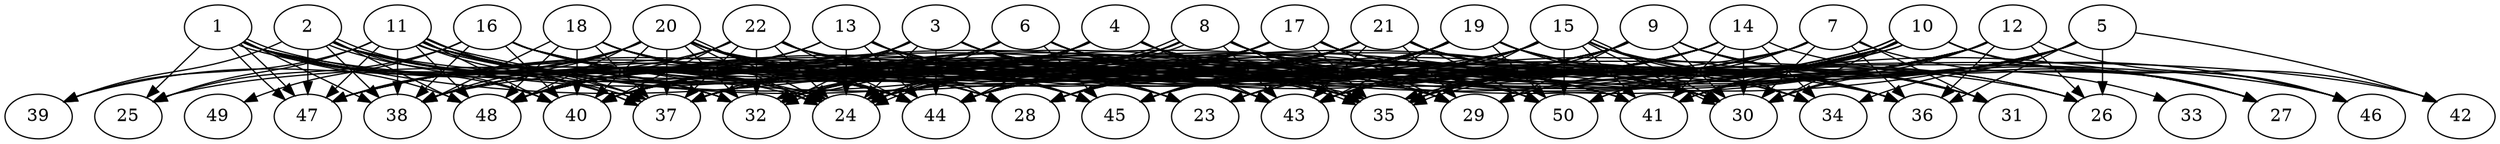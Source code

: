 // DAG automatically generated by daggen at Thu Oct  3 14:07:56 2019
// ./daggen --dot -n 50 --ccr 0.3 --fat 0.9 --regular 0.5 --density 0.9 --mindata 5242880 --maxdata 52428800 
digraph G {
  1 [size="88214187", alpha="0.17", expect_size="26464256"] 
  1 -> 24 [size ="26464256"]
  1 -> 24 [size ="26464256"]
  1 -> 25 [size ="26464256"]
  1 -> 26 [size ="26464256"]
  1 -> 32 [size ="26464256"]
  1 -> 37 [size ="26464256"]
  1 -> 38 [size ="26464256"]
  1 -> 40 [size ="26464256"]
  1 -> 44 [size ="26464256"]
  1 -> 47 [size ="26464256"]
  1 -> 47 [size ="26464256"]
  1 -> 48 [size ="26464256"]
  1 -> 50 [size ="26464256"]
  2 [size="134618453", alpha="0.10", expect_size="40385536"] 
  2 -> 23 [size ="40385536"]
  2 -> 32 [size ="40385536"]
  2 -> 35 [size ="40385536"]
  2 -> 36 [size ="40385536"]
  2 -> 37 [size ="40385536"]
  2 -> 37 [size ="40385536"]
  2 -> 38 [size ="40385536"]
  2 -> 39 [size ="40385536"]
  2 -> 40 [size ="40385536"]
  2 -> 44 [size ="40385536"]
  2 -> 47 [size ="40385536"]
  2 -> 48 [size ="40385536"]
  3 [size="142987947", alpha="0.15", expect_size="42896384"] 
  3 -> 23 [size ="42896384"]
  3 -> 24 [size ="42896384"]
  3 -> 29 [size ="42896384"]
  3 -> 30 [size ="42896384"]
  3 -> 32 [size ="42896384"]
  3 -> 34 [size ="42896384"]
  3 -> 35 [size ="42896384"]
  3 -> 37 [size ="42896384"]
  3 -> 38 [size ="42896384"]
  3 -> 40 [size ="42896384"]
  3 -> 43 [size ="42896384"]
  3 -> 44 [size ="42896384"]
  3 -> 48 [size ="42896384"]
  4 [size="46462293", alpha="0.09", expect_size="13938688"] 
  4 -> 24 [size ="13938688"]
  4 -> 30 [size ="13938688"]
  4 -> 32 [size ="13938688"]
  4 -> 34 [size ="13938688"]
  4 -> 35 [size ="13938688"]
  4 -> 38 [size ="13938688"]
  4 -> 40 [size ="13938688"]
  4 -> 41 [size ="13938688"]
  4 -> 43 [size ="13938688"]
  4 -> 44 [size ="13938688"]
  4 -> 48 [size ="13938688"]
  5 [size="53766827", alpha="0.18", expect_size="16130048"] 
  5 -> 24 [size ="16130048"]
  5 -> 26 [size ="16130048"]
  5 -> 29 [size ="16130048"]
  5 -> 30 [size ="16130048"]
  5 -> 34 [size ="16130048"]
  5 -> 35 [size ="16130048"]
  5 -> 36 [size ="16130048"]
  5 -> 41 [size ="16130048"]
  5 -> 42 [size ="16130048"]
  5 -> 43 [size ="16130048"]
  6 [size="151190187", alpha="0.02", expect_size="45357056"] 
  6 -> 24 [size ="45357056"]
  6 -> 30 [size ="45357056"]
  6 -> 35 [size ="45357056"]
  6 -> 38 [size ="45357056"]
  6 -> 41 [size ="45357056"]
  6 -> 43 [size ="45357056"]
  6 -> 45 [size ="45357056"]
  6 -> 47 [size ="45357056"]
  6 -> 48 [size ="45357056"]
  6 -> 50 [size ="45357056"]
  7 [size="164730880", alpha="0.02", expect_size="49419264"] 
  7 -> 23 [size ="49419264"]
  7 -> 24 [size ="49419264"]
  7 -> 27 [size ="49419264"]
  7 -> 30 [size ="49419264"]
  7 -> 31 [size ="49419264"]
  7 -> 35 [size ="49419264"]
  7 -> 36 [size ="49419264"]
  7 -> 38 [size ="49419264"]
  7 -> 40 [size ="49419264"]
  7 -> 43 [size ="49419264"]
  7 -> 44 [size ="49419264"]
  7 -> 50 [size ="49419264"]
  8 [size="48066560", alpha="0.01", expect_size="14419968"] 
  8 -> 24 [size ="14419968"]
  8 -> 24 [size ="14419968"]
  8 -> 27 [size ="14419968"]
  8 -> 29 [size ="14419968"]
  8 -> 30 [size ="14419968"]
  8 -> 35 [size ="14419968"]
  8 -> 37 [size ="14419968"]
  8 -> 43 [size ="14419968"]
  8 -> 44 [size ="14419968"]
  8 -> 47 [size ="14419968"]
  8 -> 48 [size ="14419968"]
  8 -> 50 [size ="14419968"]
  9 [size="66054827", alpha="0.06", expect_size="19816448"] 
  9 -> 27 [size ="19816448"]
  9 -> 29 [size ="19816448"]
  9 -> 30 [size ="19816448"]
  9 -> 31 [size ="19816448"]
  9 -> 32 [size ="19816448"]
  9 -> 33 [size ="19816448"]
  9 -> 35 [size ="19816448"]
  9 -> 37 [size ="19816448"]
  9 -> 40 [size ="19816448"]
  9 -> 44 [size ="19816448"]
  9 -> 45 [size ="19816448"]
  9 -> 48 [size ="19816448"]
  10 [size="49715200", alpha="0.10", expect_size="14914560"] 
  10 -> 27 [size ="14914560"]
  10 -> 29 [size ="14914560"]
  10 -> 30 [size ="14914560"]
  10 -> 32 [size ="14914560"]
  10 -> 32 [size ="14914560"]
  10 -> 35 [size ="14914560"]
  10 -> 35 [size ="14914560"]
  10 -> 37 [size ="14914560"]
  10 -> 40 [size ="14914560"]
  10 -> 41 [size ="14914560"]
  10 -> 42 [size ="14914560"]
  10 -> 43 [size ="14914560"]
  10 -> 44 [size ="14914560"]
  10 -> 46 [size ="14914560"]
  10 -> 50 [size ="14914560"]
  11 [size="48626347", alpha="0.13", expect_size="14587904"] 
  11 -> 24 [size ="14587904"]
  11 -> 25 [size ="14587904"]
  11 -> 30 [size ="14587904"]
  11 -> 32 [size ="14587904"]
  11 -> 35 [size ="14587904"]
  11 -> 35 [size ="14587904"]
  11 -> 37 [size ="14587904"]
  11 -> 37 [size ="14587904"]
  11 -> 38 [size ="14587904"]
  11 -> 39 [size ="14587904"]
  11 -> 40 [size ="14587904"]
  11 -> 41 [size ="14587904"]
  11 -> 43 [size ="14587904"]
  11 -> 44 [size ="14587904"]
  11 -> 47 [size ="14587904"]
  11 -> 48 [size ="14587904"]
  12 [size="25637547", alpha="0.18", expect_size="7691264"] 
  12 -> 24 [size ="7691264"]
  12 -> 26 [size ="7691264"]
  12 -> 28 [size ="7691264"]
  12 -> 30 [size ="7691264"]
  12 -> 35 [size ="7691264"]
  12 -> 36 [size ="7691264"]
  12 -> 37 [size ="7691264"]
  12 -> 41 [size ="7691264"]
  12 -> 43 [size ="7691264"]
  12 -> 44 [size ="7691264"]
  12 -> 45 [size ="7691264"]
  12 -> 46 [size ="7691264"]
  13 [size="103833600", alpha="0.11", expect_size="31150080"] 
  13 -> 24 [size ="31150080"]
  13 -> 28 [size ="31150080"]
  13 -> 36 [size ="31150080"]
  13 -> 43 [size ="31150080"]
  13 -> 44 [size ="31150080"]
  13 -> 45 [size ="31150080"]
  13 -> 47 [size ="31150080"]
  13 -> 48 [size ="31150080"]
  14 [size="64863573", alpha="0.16", expect_size="19459072"] 
  14 -> 23 [size ="19459072"]
  14 -> 24 [size ="19459072"]
  14 -> 27 [size ="19459072"]
  14 -> 28 [size ="19459072"]
  14 -> 30 [size ="19459072"]
  14 -> 34 [size ="19459072"]
  14 -> 35 [size ="19459072"]
  14 -> 37 [size ="19459072"]
  14 -> 41 [size ="19459072"]
  14 -> 43 [size ="19459072"]
  14 -> 44 [size ="19459072"]
  14 -> 45 [size ="19459072"]
  15 [size="134806187", alpha="0.08", expect_size="40441856"] 
  15 -> 24 [size ="40441856"]
  15 -> 25 [size ="40441856"]
  15 -> 27 [size ="40441856"]
  15 -> 30 [size ="40441856"]
  15 -> 30 [size ="40441856"]
  15 -> 32 [size ="40441856"]
  15 -> 34 [size ="40441856"]
  15 -> 35 [size ="40441856"]
  15 -> 36 [size ="40441856"]
  15 -> 37 [size ="40441856"]
  15 -> 40 [size ="40441856"]
  15 -> 41 [size ="40441856"]
  15 -> 43 [size ="40441856"]
  15 -> 44 [size ="40441856"]
  15 -> 48 [size ="40441856"]
  15 -> 50 [size ="40441856"]
  16 [size="117964800", alpha="0.20", expect_size="35389440"] 
  16 -> 24 [size ="35389440"]
  16 -> 25 [size ="35389440"]
  16 -> 28 [size ="35389440"]
  16 -> 30 [size ="35389440"]
  16 -> 35 [size ="35389440"]
  16 -> 38 [size ="35389440"]
  16 -> 40 [size ="35389440"]
  16 -> 43 [size ="35389440"]
  16 -> 44 [size ="35389440"]
  16 -> 49 [size ="35389440"]
  17 [size="131901440", alpha="0.12", expect_size="39570432"] 
  17 -> 28 [size ="39570432"]
  17 -> 29 [size ="39570432"]
  17 -> 30 [size ="39570432"]
  17 -> 31 [size ="39570432"]
  17 -> 34 [size ="39570432"]
  17 -> 35 [size ="39570432"]
  17 -> 36 [size ="39570432"]
  17 -> 37 [size ="39570432"]
  17 -> 38 [size ="39570432"]
  17 -> 40 [size ="39570432"]
  17 -> 44 [size ="39570432"]
  17 -> 47 [size ="39570432"]
  17 -> 48 [size ="39570432"]
  18 [size="145070080", alpha="0.02", expect_size="43521024"] 
  18 -> 28 [size ="43521024"]
  18 -> 29 [size ="43521024"]
  18 -> 37 [size ="43521024"]
  18 -> 38 [size ="43521024"]
  18 -> 40 [size ="43521024"]
  18 -> 43 [size ="43521024"]
  18 -> 44 [size ="43521024"]
  18 -> 45 [size ="43521024"]
  18 -> 48 [size ="43521024"]
  19 [size="154306560", alpha="0.09", expect_size="46291968"] 
  19 -> 23 [size ="46291968"]
  19 -> 24 [size ="46291968"]
  19 -> 26 [size ="46291968"]
  19 -> 28 [size ="46291968"]
  19 -> 30 [size ="46291968"]
  19 -> 36 [size ="46291968"]
  19 -> 37 [size ="46291968"]
  19 -> 38 [size ="46291968"]
  19 -> 40 [size ="46291968"]
  19 -> 43 [size ="46291968"]
  19 -> 44 [size ="46291968"]
  19 -> 45 [size ="46291968"]
  19 -> 46 [size ="46291968"]
  19 -> 48 [size ="46291968"]
  19 -> 50 [size ="46291968"]
  20 [size="47523840", alpha="0.15", expect_size="14257152"] 
  20 -> 24 [size ="14257152"]
  20 -> 24 [size ="14257152"]
  20 -> 28 [size ="14257152"]
  20 -> 29 [size ="14257152"]
  20 -> 30 [size ="14257152"]
  20 -> 32 [size ="14257152"]
  20 -> 37 [size ="14257152"]
  20 -> 38 [size ="14257152"]
  20 -> 39 [size ="14257152"]
  20 -> 40 [size ="14257152"]
  20 -> 41 [size ="14257152"]
  20 -> 42 [size ="14257152"]
  20 -> 43 [size ="14257152"]
  20 -> 44 [size ="14257152"]
  20 -> 45 [size ="14257152"]
  20 -> 47 [size ="14257152"]
  20 -> 48 [size ="14257152"]
  21 [size="126047573", alpha="0.11", expect_size="37814272"] 
  21 -> 24 [size ="37814272"]
  21 -> 26 [size ="37814272"]
  21 -> 28 [size ="37814272"]
  21 -> 29 [size ="37814272"]
  21 -> 30 [size ="37814272"]
  21 -> 31 [size ="37814272"]
  21 -> 32 [size ="37814272"]
  21 -> 36 [size ="37814272"]
  21 -> 37 [size ="37814272"]
  21 -> 40 [size ="37814272"]
  21 -> 43 [size ="37814272"]
  21 -> 44 [size ="37814272"]
  21 -> 45 [size ="37814272"]
  21 -> 47 [size ="37814272"]
  21 -> 48 [size ="37814272"]
  21 -> 50 [size ="37814272"]
  22 [size="69120000", alpha="0.01", expect_size="20736000"] 
  22 -> 23 [size ="20736000"]
  22 -> 24 [size ="20736000"]
  22 -> 32 [size ="20736000"]
  22 -> 37 [size ="20736000"]
  22 -> 40 [size ="20736000"]
  22 -> 41 [size ="20736000"]
  22 -> 43 [size ="20736000"]
  22 -> 44 [size ="20736000"]
  22 -> 45 [size ="20736000"]
  22 -> 46 [size ="20736000"]
  22 -> 47 [size ="20736000"]
  22 -> 48 [size ="20736000"]
  23 [size="55306240", alpha="0.07", expect_size="16591872"] 
  24 [size="138229760", alpha="0.17", expect_size="41468928"] 
  25 [size="103256747", alpha="0.12", expect_size="30977024"] 
  26 [size="164160853", alpha="0.04", expect_size="49248256"] 
  27 [size="162549760", alpha="0.14", expect_size="48764928"] 
  28 [size="98208427", alpha="0.08", expect_size="29462528"] 
  29 [size="115049813", alpha="0.09", expect_size="34514944"] 
  30 [size="24777387", alpha="0.13", expect_size="7433216"] 
  31 [size="142861653", alpha="0.02", expect_size="42858496"] 
  32 [size="68184747", alpha="0.11", expect_size="20455424"] 
  33 [size="75178667", alpha="0.12", expect_size="22553600"] 
  34 [size="132072107", alpha="0.18", expect_size="39621632"] 
  35 [size="110564693", alpha="0.20", expect_size="33169408"] 
  36 [size="46950400", alpha="0.14", expect_size="14085120"] 
  37 [size="74946560", alpha="0.03", expect_size="22483968"] 
  38 [size="27234987", alpha="0.08", expect_size="8170496"] 
  39 [size="91692373", alpha="0.10", expect_size="27507712"] 
  40 [size="159614293", alpha="0.16", expect_size="47884288"] 
  41 [size="105949867", alpha="0.17", expect_size="31784960"] 
  42 [size="119138987", alpha="0.03", expect_size="35741696"] 
  43 [size="50059947", alpha="0.15", expect_size="15017984"] 
  44 [size="142356480", alpha="0.01", expect_size="42706944"] 
  45 [size="128846507", alpha="0.19", expect_size="38653952"] 
  46 [size="126859947", alpha="0.15", expect_size="38057984"] 
  47 [size="79602347", alpha="0.10", expect_size="23880704"] 
  48 [size="101502293", alpha="0.15", expect_size="30450688"] 
  49 [size="162867200", alpha="0.13", expect_size="48860160"] 
  50 [size="85951147", alpha="0.11", expect_size="25785344"] 
}
